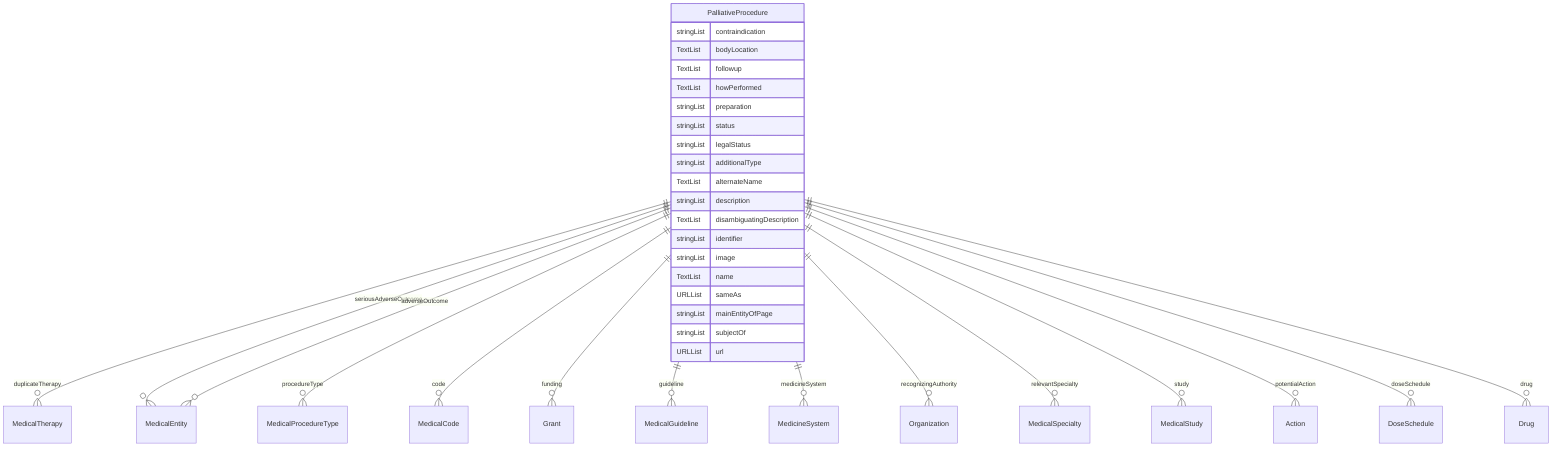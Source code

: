 erDiagram
PalliativeProcedure {
    stringList contraindication  
    TextList bodyLocation  
    TextList followup  
    TextList howPerformed  
    stringList preparation  
    stringList status  
    stringList legalStatus  
    stringList additionalType  
    TextList alternateName  
    stringList description  
    TextList disambiguatingDescription  
    stringList identifier  
    stringList image  
    TextList name  
    URLList sameAs  
    stringList mainEntityOfPage  
    stringList subjectOf  
    URLList url  
}

PalliativeProcedure ||--}o MedicalTherapy : "duplicateTherapy"
PalliativeProcedure ||--}o MedicalEntity : "seriousAdverseOutcome"
PalliativeProcedure ||--}o MedicalProcedureType : "procedureType"
PalliativeProcedure ||--}o MedicalCode : "code"
PalliativeProcedure ||--}o Grant : "funding"
PalliativeProcedure ||--}o MedicalGuideline : "guideline"
PalliativeProcedure ||--}o MedicineSystem : "medicineSystem"
PalliativeProcedure ||--}o Organization : "recognizingAuthority"
PalliativeProcedure ||--}o MedicalSpecialty : "relevantSpecialty"
PalliativeProcedure ||--}o MedicalStudy : "study"
PalliativeProcedure ||--}o Action : "potentialAction"
PalliativeProcedure ||--}o MedicalEntity : "adverseOutcome"
PalliativeProcedure ||--}o DoseSchedule : "doseSchedule"
PalliativeProcedure ||--}o Drug : "drug"